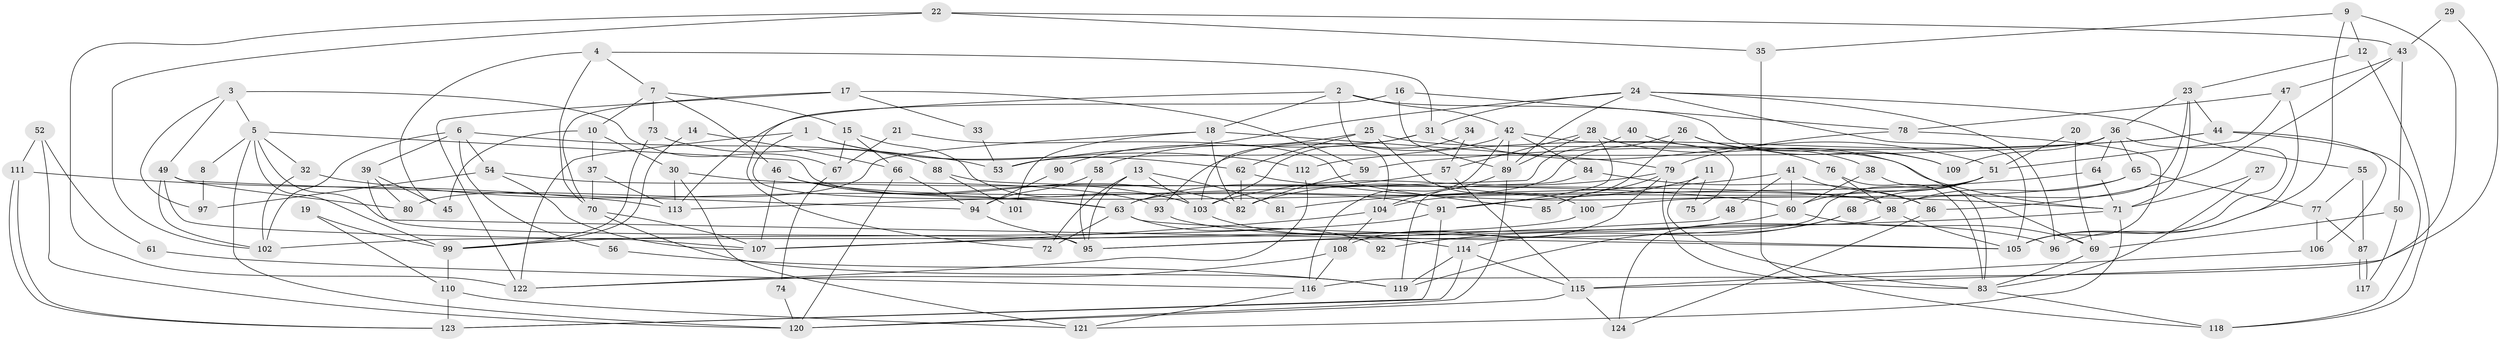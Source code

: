 // coarse degree distribution, {5: 0.20270270270270271, 2: 0.10810810810810811, 4: 0.21621621621621623, 3: 0.25675675675675674, 8: 0.02702702702702703, 6: 0.08108108108108109, 7: 0.04054054054054054, 14: 0.013513513513513514, 11: 0.04054054054054054, 10: 0.013513513513513514}
// Generated by graph-tools (version 1.1) at 2025/54/03/04/25 21:54:16]
// undirected, 124 vertices, 248 edges
graph export_dot {
graph [start="1"]
  node [color=gray90,style=filled];
  1;
  2;
  3;
  4;
  5;
  6;
  7;
  8;
  9;
  10;
  11;
  12;
  13;
  14;
  15;
  16;
  17;
  18;
  19;
  20;
  21;
  22;
  23;
  24;
  25;
  26;
  27;
  28;
  29;
  30;
  31;
  32;
  33;
  34;
  35;
  36;
  37;
  38;
  39;
  40;
  41;
  42;
  43;
  44;
  45;
  46;
  47;
  48;
  49;
  50;
  51;
  52;
  53;
  54;
  55;
  56;
  57;
  58;
  59;
  60;
  61;
  62;
  63;
  64;
  65;
  66;
  67;
  68;
  69;
  70;
  71;
  72;
  73;
  74;
  75;
  76;
  77;
  78;
  79;
  80;
  81;
  82;
  83;
  84;
  85;
  86;
  87;
  88;
  89;
  90;
  91;
  92;
  93;
  94;
  95;
  96;
  97;
  98;
  99;
  100;
  101;
  102;
  103;
  104;
  105;
  106;
  107;
  108;
  109;
  110;
  111;
  112;
  113;
  114;
  115;
  116;
  117;
  118;
  119;
  120;
  121;
  122;
  123;
  124;
  1 -- 122;
  1 -- 112;
  1 -- 62;
  1 -- 63;
  2 -- 104;
  2 -- 18;
  2 -- 42;
  2 -- 109;
  2 -- 113;
  3 -- 5;
  3 -- 49;
  3 -- 67;
  3 -- 97;
  4 -- 31;
  4 -- 7;
  4 -- 45;
  4 -- 70;
  5 -- 98;
  5 -- 105;
  5 -- 8;
  5 -- 32;
  5 -- 99;
  5 -- 120;
  6 -- 102;
  6 -- 53;
  6 -- 39;
  6 -- 54;
  6 -- 56;
  7 -- 15;
  7 -- 46;
  7 -- 10;
  7 -- 73;
  8 -- 97;
  9 -- 115;
  9 -- 12;
  9 -- 35;
  9 -- 105;
  10 -- 45;
  10 -- 30;
  10 -- 37;
  11 -- 83;
  11 -- 82;
  11 -- 75;
  12 -- 118;
  12 -- 23;
  13 -- 103;
  13 -- 72;
  13 -- 81;
  13 -- 95;
  14 -- 99;
  14 -- 66;
  15 -- 103;
  15 -- 66;
  15 -- 67;
  16 -- 89;
  16 -- 78;
  16 -- 72;
  17 -- 59;
  17 -- 70;
  17 -- 33;
  17 -- 122;
  18 -- 82;
  18 -- 79;
  18 -- 80;
  18 -- 101;
  19 -- 99;
  19 -- 110;
  20 -- 69;
  20 -- 51;
  21 -- 67;
  21 -- 85;
  22 -- 102;
  22 -- 122;
  22 -- 35;
  22 -- 43;
  23 -- 98;
  23 -- 71;
  23 -- 36;
  23 -- 44;
  24 -- 105;
  24 -- 96;
  24 -- 31;
  24 -- 53;
  24 -- 55;
  24 -- 89;
  25 -- 71;
  25 -- 62;
  25 -- 90;
  25 -- 100;
  26 -- 109;
  26 -- 38;
  26 -- 63;
  26 -- 85;
  27 -- 83;
  27 -- 71;
  28 -- 69;
  28 -- 89;
  28 -- 57;
  28 -- 91;
  29 -- 43;
  29 -- 116;
  30 -- 113;
  30 -- 60;
  30 -- 121;
  31 -- 51;
  31 -- 58;
  31 -- 103;
  32 -- 63;
  32 -- 102;
  33 -- 53;
  34 -- 57;
  34 -- 103;
  35 -- 118;
  36 -- 105;
  36 -- 53;
  36 -- 64;
  36 -- 65;
  36 -- 109;
  37 -- 70;
  37 -- 113;
  38 -- 60;
  38 -- 83;
  39 -- 80;
  39 -- 45;
  39 -- 95;
  40 -- 113;
  40 -- 76;
  41 -- 86;
  41 -- 60;
  41 -- 48;
  41 -- 81;
  42 -- 89;
  42 -- 75;
  42 -- 84;
  42 -- 93;
  42 -- 116;
  43 -- 47;
  43 -- 50;
  43 -- 86;
  44 -- 106;
  44 -- 59;
  44 -- 112;
  44 -- 118;
  46 -- 103;
  46 -- 107;
  46 -- 82;
  46 -- 91;
  47 -- 78;
  47 -- 51;
  47 -- 96;
  48 -- 95;
  49 -- 94;
  49 -- 107;
  49 -- 80;
  49 -- 102;
  50 -- 69;
  50 -- 117;
  51 -- 95;
  51 -- 104;
  51 -- 60;
  51 -- 68;
  52 -- 111;
  52 -- 120;
  52 -- 61;
  54 -- 107;
  54 -- 93;
  54 -- 97;
  55 -- 77;
  55 -- 87;
  56 -- 119;
  57 -- 63;
  57 -- 115;
  58 -- 95;
  58 -- 94;
  59 -- 82;
  60 -- 69;
  60 -- 92;
  61 -- 116;
  62 -- 71;
  62 -- 82;
  63 -- 72;
  63 -- 92;
  63 -- 105;
  64 -- 91;
  64 -- 71;
  65 -- 100;
  65 -- 77;
  65 -- 98;
  66 -- 120;
  66 -- 94;
  67 -- 74;
  68 -- 119;
  68 -- 114;
  69 -- 83;
  70 -- 119;
  70 -- 107;
  71 -- 121;
  71 -- 107;
  73 -- 99;
  73 -- 88;
  74 -- 120;
  76 -- 98;
  76 -- 83;
  77 -- 87;
  77 -- 106;
  78 -- 79;
  78 -- 105;
  79 -- 108;
  79 -- 103;
  79 -- 83;
  79 -- 85;
  83 -- 118;
  84 -- 86;
  84 -- 119;
  86 -- 124;
  87 -- 117;
  87 -- 117;
  88 -- 98;
  88 -- 101;
  89 -- 120;
  89 -- 104;
  90 -- 94;
  91 -- 99;
  91 -- 123;
  93 -- 96;
  94 -- 95;
  98 -- 105;
  98 -- 124;
  99 -- 110;
  100 -- 102;
  103 -- 114;
  104 -- 107;
  104 -- 108;
  106 -- 115;
  108 -- 116;
  108 -- 122;
  110 -- 123;
  110 -- 121;
  111 -- 123;
  111 -- 123;
  111 -- 113;
  112 -- 122;
  114 -- 123;
  114 -- 115;
  114 -- 119;
  115 -- 120;
  115 -- 124;
  116 -- 121;
}
